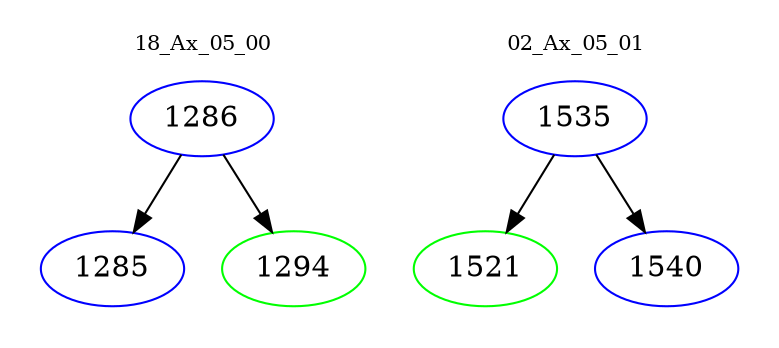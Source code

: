 digraph{
subgraph cluster_0 {
color = white
label = "18_Ax_05_00";
fontsize=10;
T0_1286 [label="1286", color="blue"]
T0_1286 -> T0_1285 [color="black"]
T0_1285 [label="1285", color="blue"]
T0_1286 -> T0_1294 [color="black"]
T0_1294 [label="1294", color="green"]
}
subgraph cluster_1 {
color = white
label = "02_Ax_05_01";
fontsize=10;
T1_1535 [label="1535", color="blue"]
T1_1535 -> T1_1521 [color="black"]
T1_1521 [label="1521", color="green"]
T1_1535 -> T1_1540 [color="black"]
T1_1540 [label="1540", color="blue"]
}
}
